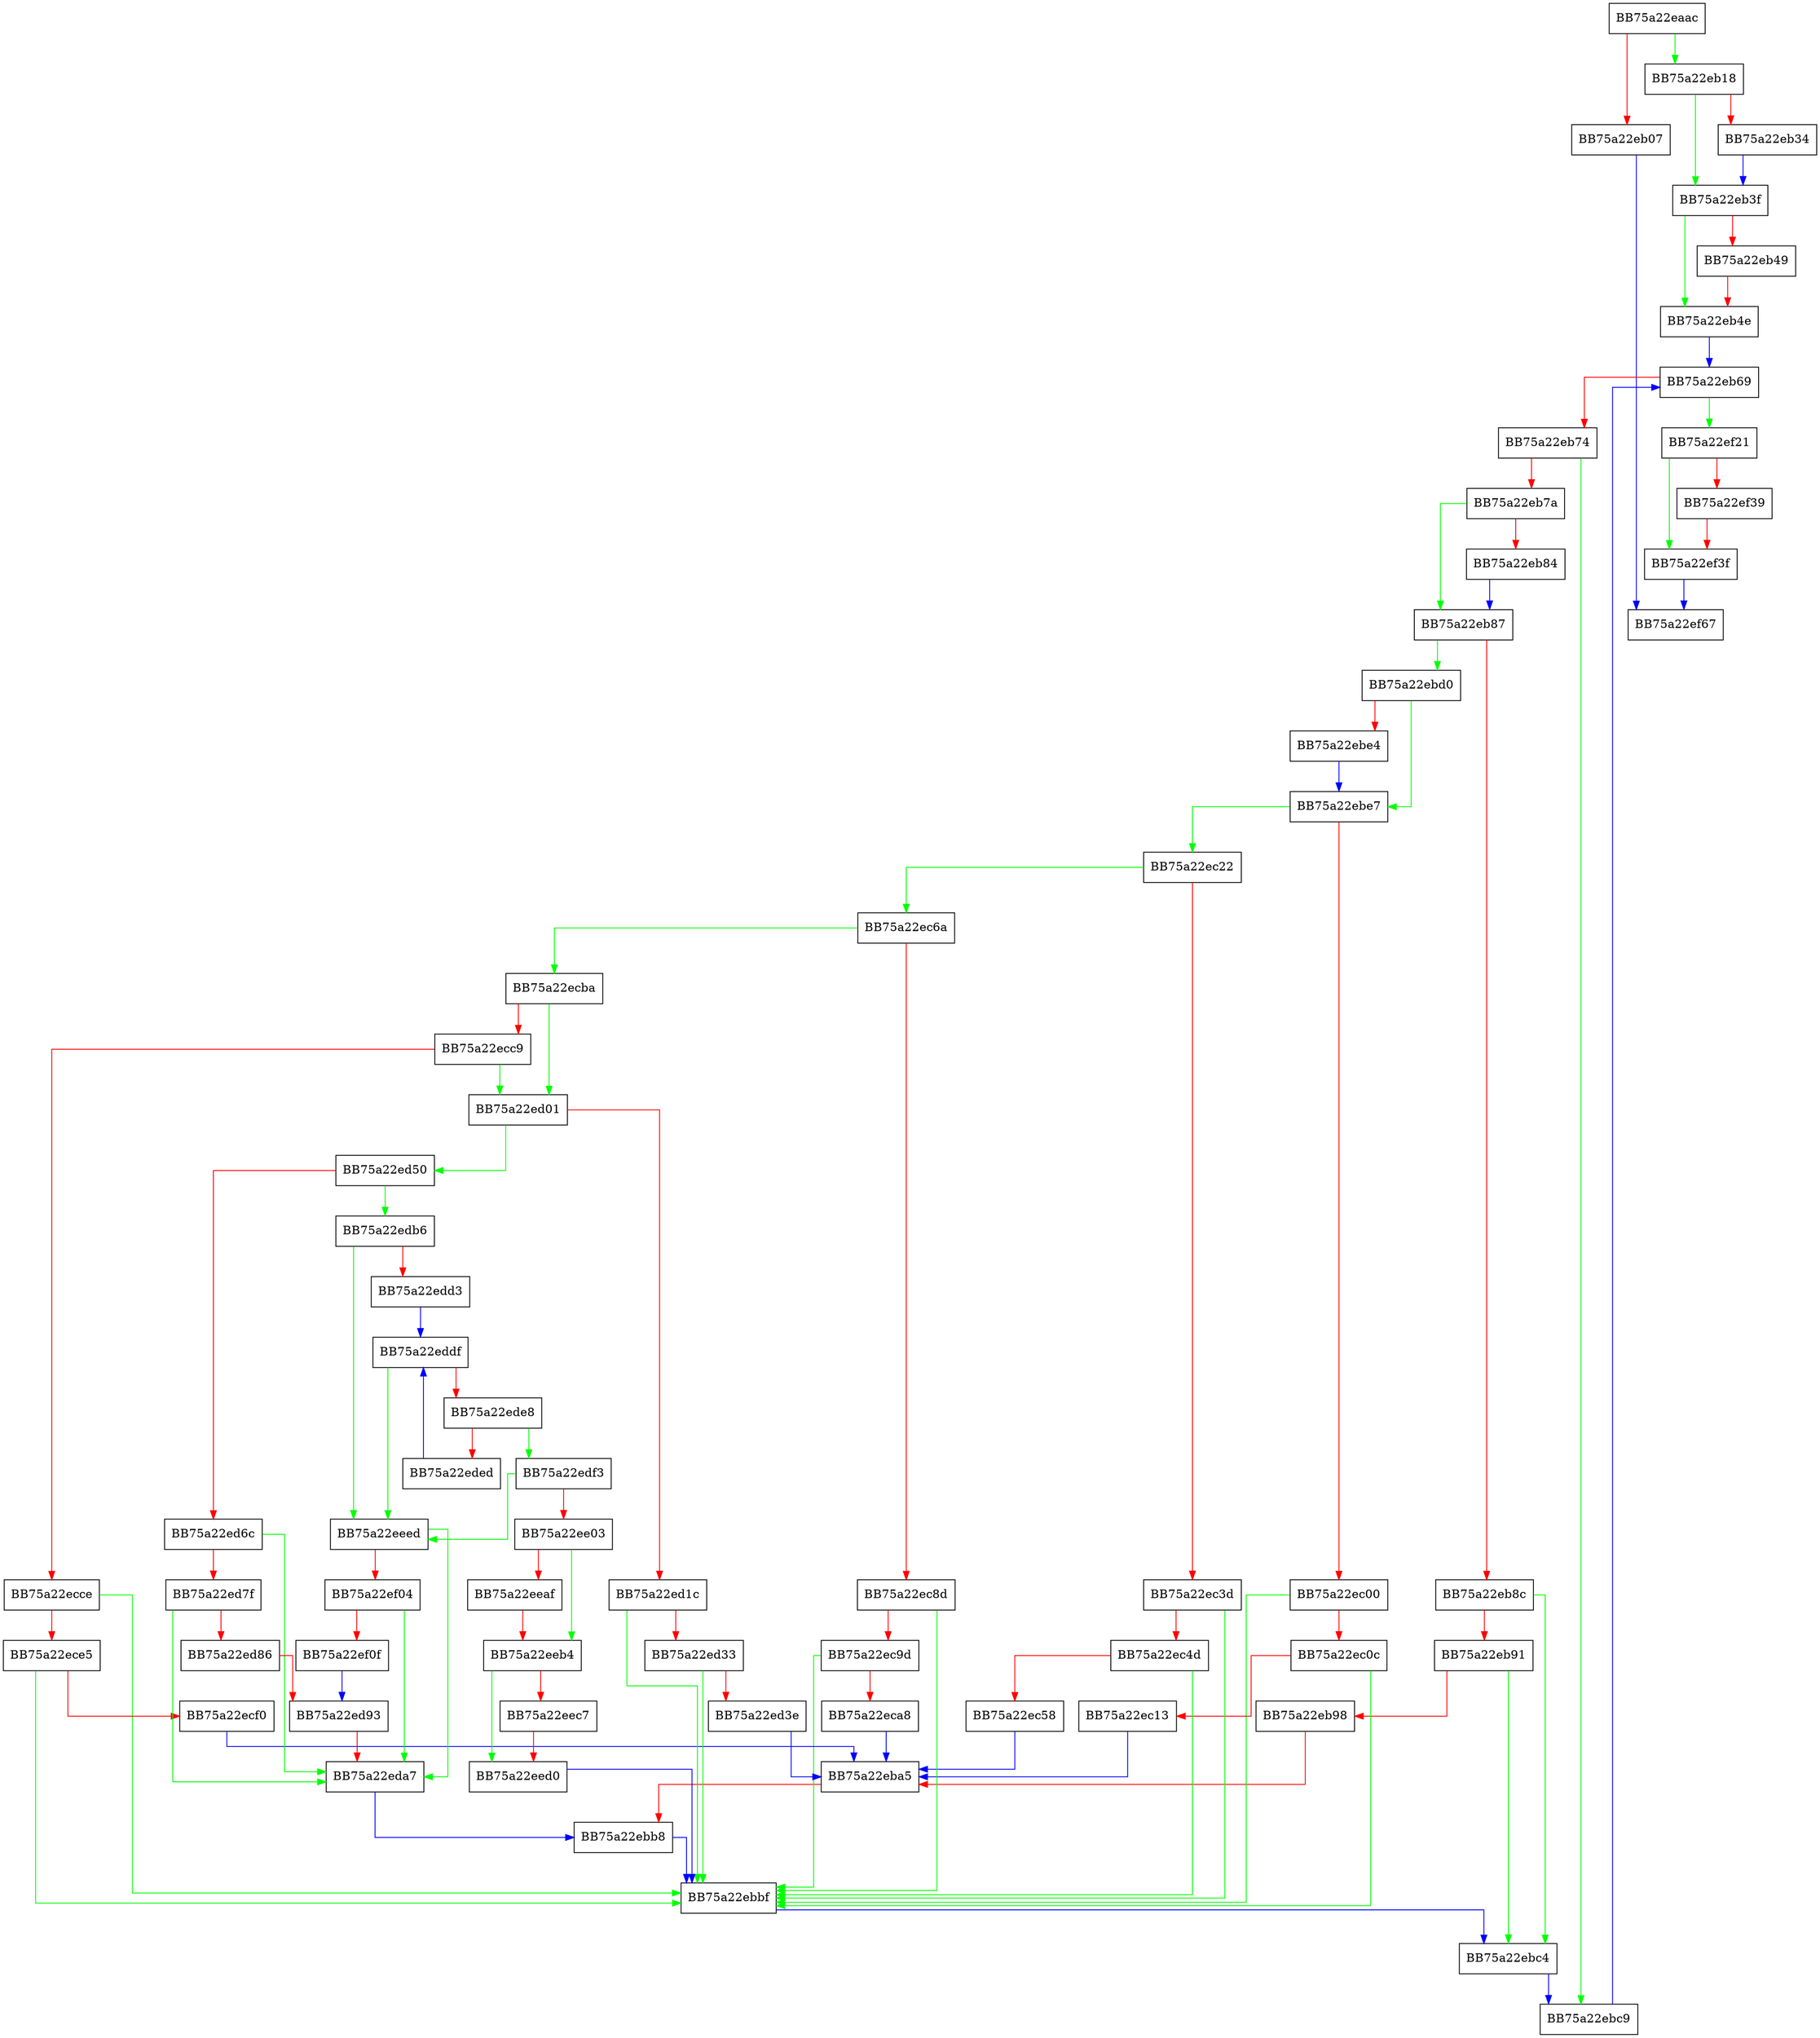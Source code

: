digraph LoadVmProcessProtectionData {
  node [shape="box"];
  graph [splines=ortho];
  BB75a22eaac -> BB75a22eb18 [color="green"];
  BB75a22eaac -> BB75a22eb07 [color="red"];
  BB75a22eb07 -> BB75a22ef67 [color="blue"];
  BB75a22eb18 -> BB75a22eb3f [color="green"];
  BB75a22eb18 -> BB75a22eb34 [color="red"];
  BB75a22eb34 -> BB75a22eb3f [color="blue"];
  BB75a22eb3f -> BB75a22eb4e [color="green"];
  BB75a22eb3f -> BB75a22eb49 [color="red"];
  BB75a22eb49 -> BB75a22eb4e [color="red"];
  BB75a22eb4e -> BB75a22eb69 [color="blue"];
  BB75a22eb69 -> BB75a22ef21 [color="green"];
  BB75a22eb69 -> BB75a22eb74 [color="red"];
  BB75a22eb74 -> BB75a22ebc9 [color="green"];
  BB75a22eb74 -> BB75a22eb7a [color="red"];
  BB75a22eb7a -> BB75a22eb87 [color="green"];
  BB75a22eb7a -> BB75a22eb84 [color="red"];
  BB75a22eb84 -> BB75a22eb87 [color="blue"];
  BB75a22eb87 -> BB75a22ebd0 [color="green"];
  BB75a22eb87 -> BB75a22eb8c [color="red"];
  BB75a22eb8c -> BB75a22ebc4 [color="green"];
  BB75a22eb8c -> BB75a22eb91 [color="red"];
  BB75a22eb91 -> BB75a22ebc4 [color="green"];
  BB75a22eb91 -> BB75a22eb98 [color="red"];
  BB75a22eb98 -> BB75a22eba5 [color="red"];
  BB75a22eba5 -> BB75a22ebb8 [color="red"];
  BB75a22ebb8 -> BB75a22ebbf [color="blue"];
  BB75a22ebbf -> BB75a22ebc4 [color="blue"];
  BB75a22ebc4 -> BB75a22ebc9 [color="blue"];
  BB75a22ebc9 -> BB75a22eb69 [color="blue"];
  BB75a22ebd0 -> BB75a22ebe7 [color="green"];
  BB75a22ebd0 -> BB75a22ebe4 [color="red"];
  BB75a22ebe4 -> BB75a22ebe7 [color="blue"];
  BB75a22ebe7 -> BB75a22ec22 [color="green"];
  BB75a22ebe7 -> BB75a22ec00 [color="red"];
  BB75a22ec00 -> BB75a22ebbf [color="green"];
  BB75a22ec00 -> BB75a22ec0c [color="red"];
  BB75a22ec0c -> BB75a22ebbf [color="green"];
  BB75a22ec0c -> BB75a22ec13 [color="red"];
  BB75a22ec13 -> BB75a22eba5 [color="blue"];
  BB75a22ec22 -> BB75a22ec6a [color="green"];
  BB75a22ec22 -> BB75a22ec3d [color="red"];
  BB75a22ec3d -> BB75a22ebbf [color="green"];
  BB75a22ec3d -> BB75a22ec4d [color="red"];
  BB75a22ec4d -> BB75a22ebbf [color="green"];
  BB75a22ec4d -> BB75a22ec58 [color="red"];
  BB75a22ec58 -> BB75a22eba5 [color="blue"];
  BB75a22ec6a -> BB75a22ecba [color="green"];
  BB75a22ec6a -> BB75a22ec8d [color="red"];
  BB75a22ec8d -> BB75a22ebbf [color="green"];
  BB75a22ec8d -> BB75a22ec9d [color="red"];
  BB75a22ec9d -> BB75a22ebbf [color="green"];
  BB75a22ec9d -> BB75a22eca8 [color="red"];
  BB75a22eca8 -> BB75a22eba5 [color="blue"];
  BB75a22ecba -> BB75a22ed01 [color="green"];
  BB75a22ecba -> BB75a22ecc9 [color="red"];
  BB75a22ecc9 -> BB75a22ed01 [color="green"];
  BB75a22ecc9 -> BB75a22ecce [color="red"];
  BB75a22ecce -> BB75a22ebbf [color="green"];
  BB75a22ecce -> BB75a22ece5 [color="red"];
  BB75a22ece5 -> BB75a22ebbf [color="green"];
  BB75a22ece5 -> BB75a22ecf0 [color="red"];
  BB75a22ecf0 -> BB75a22eba5 [color="blue"];
  BB75a22ed01 -> BB75a22ed50 [color="green"];
  BB75a22ed01 -> BB75a22ed1c [color="red"];
  BB75a22ed1c -> BB75a22ebbf [color="green"];
  BB75a22ed1c -> BB75a22ed33 [color="red"];
  BB75a22ed33 -> BB75a22ebbf [color="green"];
  BB75a22ed33 -> BB75a22ed3e [color="red"];
  BB75a22ed3e -> BB75a22eba5 [color="blue"];
  BB75a22ed50 -> BB75a22edb6 [color="green"];
  BB75a22ed50 -> BB75a22ed6c [color="red"];
  BB75a22ed6c -> BB75a22eda7 [color="green"];
  BB75a22ed6c -> BB75a22ed7f [color="red"];
  BB75a22ed7f -> BB75a22eda7 [color="green"];
  BB75a22ed7f -> BB75a22ed86 [color="red"];
  BB75a22ed86 -> BB75a22ed93 [color="red"];
  BB75a22ed93 -> BB75a22eda7 [color="red"];
  BB75a22eda7 -> BB75a22ebb8 [color="blue"];
  BB75a22edb6 -> BB75a22eeed [color="green"];
  BB75a22edb6 -> BB75a22edd3 [color="red"];
  BB75a22edd3 -> BB75a22eddf [color="blue"];
  BB75a22eddf -> BB75a22eeed [color="green"];
  BB75a22eddf -> BB75a22ede8 [color="red"];
  BB75a22ede8 -> BB75a22edf3 [color="green"];
  BB75a22ede8 -> BB75a22eded [color="red"];
  BB75a22eded -> BB75a22eddf [color="blue"];
  BB75a22edf3 -> BB75a22eeed [color="green"];
  BB75a22edf3 -> BB75a22ee03 [color="red"];
  BB75a22ee03 -> BB75a22eeb4 [color="green"];
  BB75a22ee03 -> BB75a22eeaf [color="red"];
  BB75a22eeaf -> BB75a22eeb4 [color="red"];
  BB75a22eeb4 -> BB75a22eed0 [color="green"];
  BB75a22eeb4 -> BB75a22eec7 [color="red"];
  BB75a22eec7 -> BB75a22eed0 [color="red"];
  BB75a22eed0 -> BB75a22ebbf [color="blue"];
  BB75a22eeed -> BB75a22eda7 [color="green"];
  BB75a22eeed -> BB75a22ef04 [color="red"];
  BB75a22ef04 -> BB75a22eda7 [color="green"];
  BB75a22ef04 -> BB75a22ef0f [color="red"];
  BB75a22ef0f -> BB75a22ed93 [color="blue"];
  BB75a22ef21 -> BB75a22ef3f [color="green"];
  BB75a22ef21 -> BB75a22ef39 [color="red"];
  BB75a22ef39 -> BB75a22ef3f [color="red"];
  BB75a22ef3f -> BB75a22ef67 [color="blue"];
}